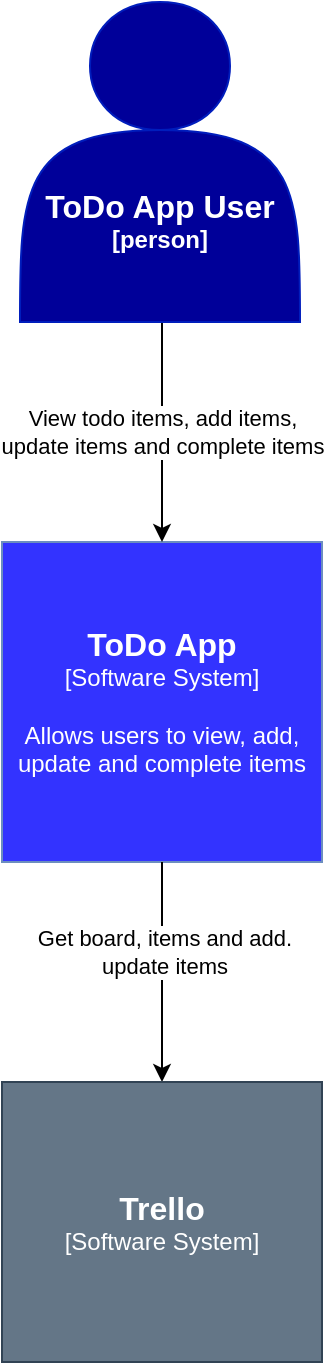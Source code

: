 <mxfile version="14.7.8" type="device"><diagram id="YNA0gyOEABBIiX7dJ59h" name="Context Diagram"><mxGraphModel dx="677" dy="855" grid="1" gridSize="10" guides="1" tooltips="1" connect="1" arrows="1" fold="1" page="1" pageScale="1" pageWidth="827" pageHeight="1169" math="0" shadow="0"><root><mxCell id="0"/><mxCell id="1" parent="0"/><mxCell id="qFbdEWPaT_YKU6srClkB-1" value="&lt;font color=&quot;#ffffff&quot;&gt;&lt;b&gt;&lt;font style=&quot;font-size: 16px&quot;&gt;ToDo App&lt;br&gt;&lt;/font&gt;&lt;/b&gt;[Software System]&lt;br&gt;&lt;br&gt;Allows users to view, add, update and complete items&lt;/font&gt;" style="whiteSpace=wrap;html=1;aspect=fixed;strokeColor=#6c8ebf;fillColor=#3333FF;" vertex="1" parent="1"><mxGeometry x="111" y="320" width="160" height="160" as="geometry"/></mxCell><mxCell id="qFbdEWPaT_YKU6srClkB-2" value="View todo items, add items, &lt;br&gt;update items and complete items" style="endArrow=classic;html=1;entryX=0.5;entryY=0;entryDx=0;entryDy=0;" edge="1" parent="1" target="qFbdEWPaT_YKU6srClkB-1"><mxGeometry width="50" height="50" relative="1" as="geometry"><mxPoint x="191" y="210" as="sourcePoint"/><mxPoint x="270" y="400" as="targetPoint"/></mxGeometry></mxCell><mxCell id="qFbdEWPaT_YKU6srClkB-3" value="" style="endArrow=classic;html=1;entryX=0.5;entryY=0;entryDx=0;entryDy=0;exitX=0.5;exitY=1;exitDx=0;exitDy=0;" edge="1" parent="1" source="qFbdEWPaT_YKU6srClkB-1" target="qFbdEWPaT_YKU6srClkB-5"><mxGeometry width="50" height="50" relative="1" as="geometry"><mxPoint x="430" y="560" as="sourcePoint"/><mxPoint x="430" y="630" as="targetPoint"/><Array as="points"/></mxGeometry></mxCell><mxCell id="qFbdEWPaT_YKU6srClkB-4" value="Get board, items and add. &lt;br&gt;update items" style="edgeLabel;html=1;align=center;verticalAlign=middle;resizable=0;points=[];" vertex="1" connectable="0" parent="qFbdEWPaT_YKU6srClkB-3"><mxGeometry x="-0.182" y="1" relative="1" as="geometry"><mxPoint as="offset"/></mxGeometry></mxCell><mxCell id="qFbdEWPaT_YKU6srClkB-5" value="&lt;b&gt;&lt;font style=&quot;font-size: 16px&quot;&gt;Trello&lt;br&gt;&lt;/font&gt;&lt;/b&gt;[Software System]" style="rounded=0;whiteSpace=wrap;html=1;fillColor=#647687;strokeColor=#314354;fontColor=#ffffff;" vertex="1" parent="1"><mxGeometry x="111" y="590" width="160" height="140" as="geometry"/></mxCell><mxCell id="qFbdEWPaT_YKU6srClkB-6" value="&lt;b&gt;&lt;br&gt;&lt;br&gt;&lt;br&gt;&lt;br&gt;&lt;span style=&quot;font-size: 16px&quot;&gt;ToDo App User&lt;/span&gt;&lt;br&gt;&lt;font style=&quot;font-size: 12px&quot;&gt;[person]&lt;/font&gt;&lt;br&gt;&lt;/b&gt;" style="shape=actor;whiteSpace=wrap;html=1;strokeColor=#001DBC;fontColor=#ffffff;fillColor=#000099;" vertex="1" parent="1"><mxGeometry x="120" y="50" width="140" height="160" as="geometry"/></mxCell></root></mxGraphModel></diagram></mxfile>